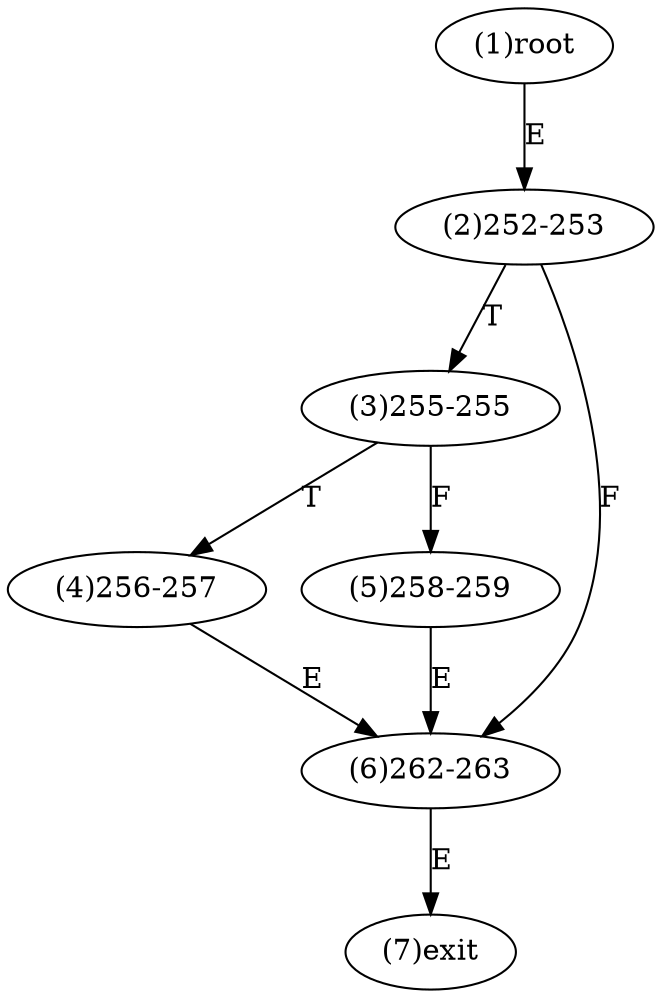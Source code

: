 digraph "" { 
1[ label="(1)root"];
2[ label="(2)252-253"];
3[ label="(3)255-255"];
4[ label="(4)256-257"];
5[ label="(5)258-259"];
6[ label="(6)262-263"];
7[ label="(7)exit"];
1->2[ label="E"];
2->6[ label="F"];
2->3[ label="T"];
3->5[ label="F"];
3->4[ label="T"];
4->6[ label="E"];
5->6[ label="E"];
6->7[ label="E"];
}